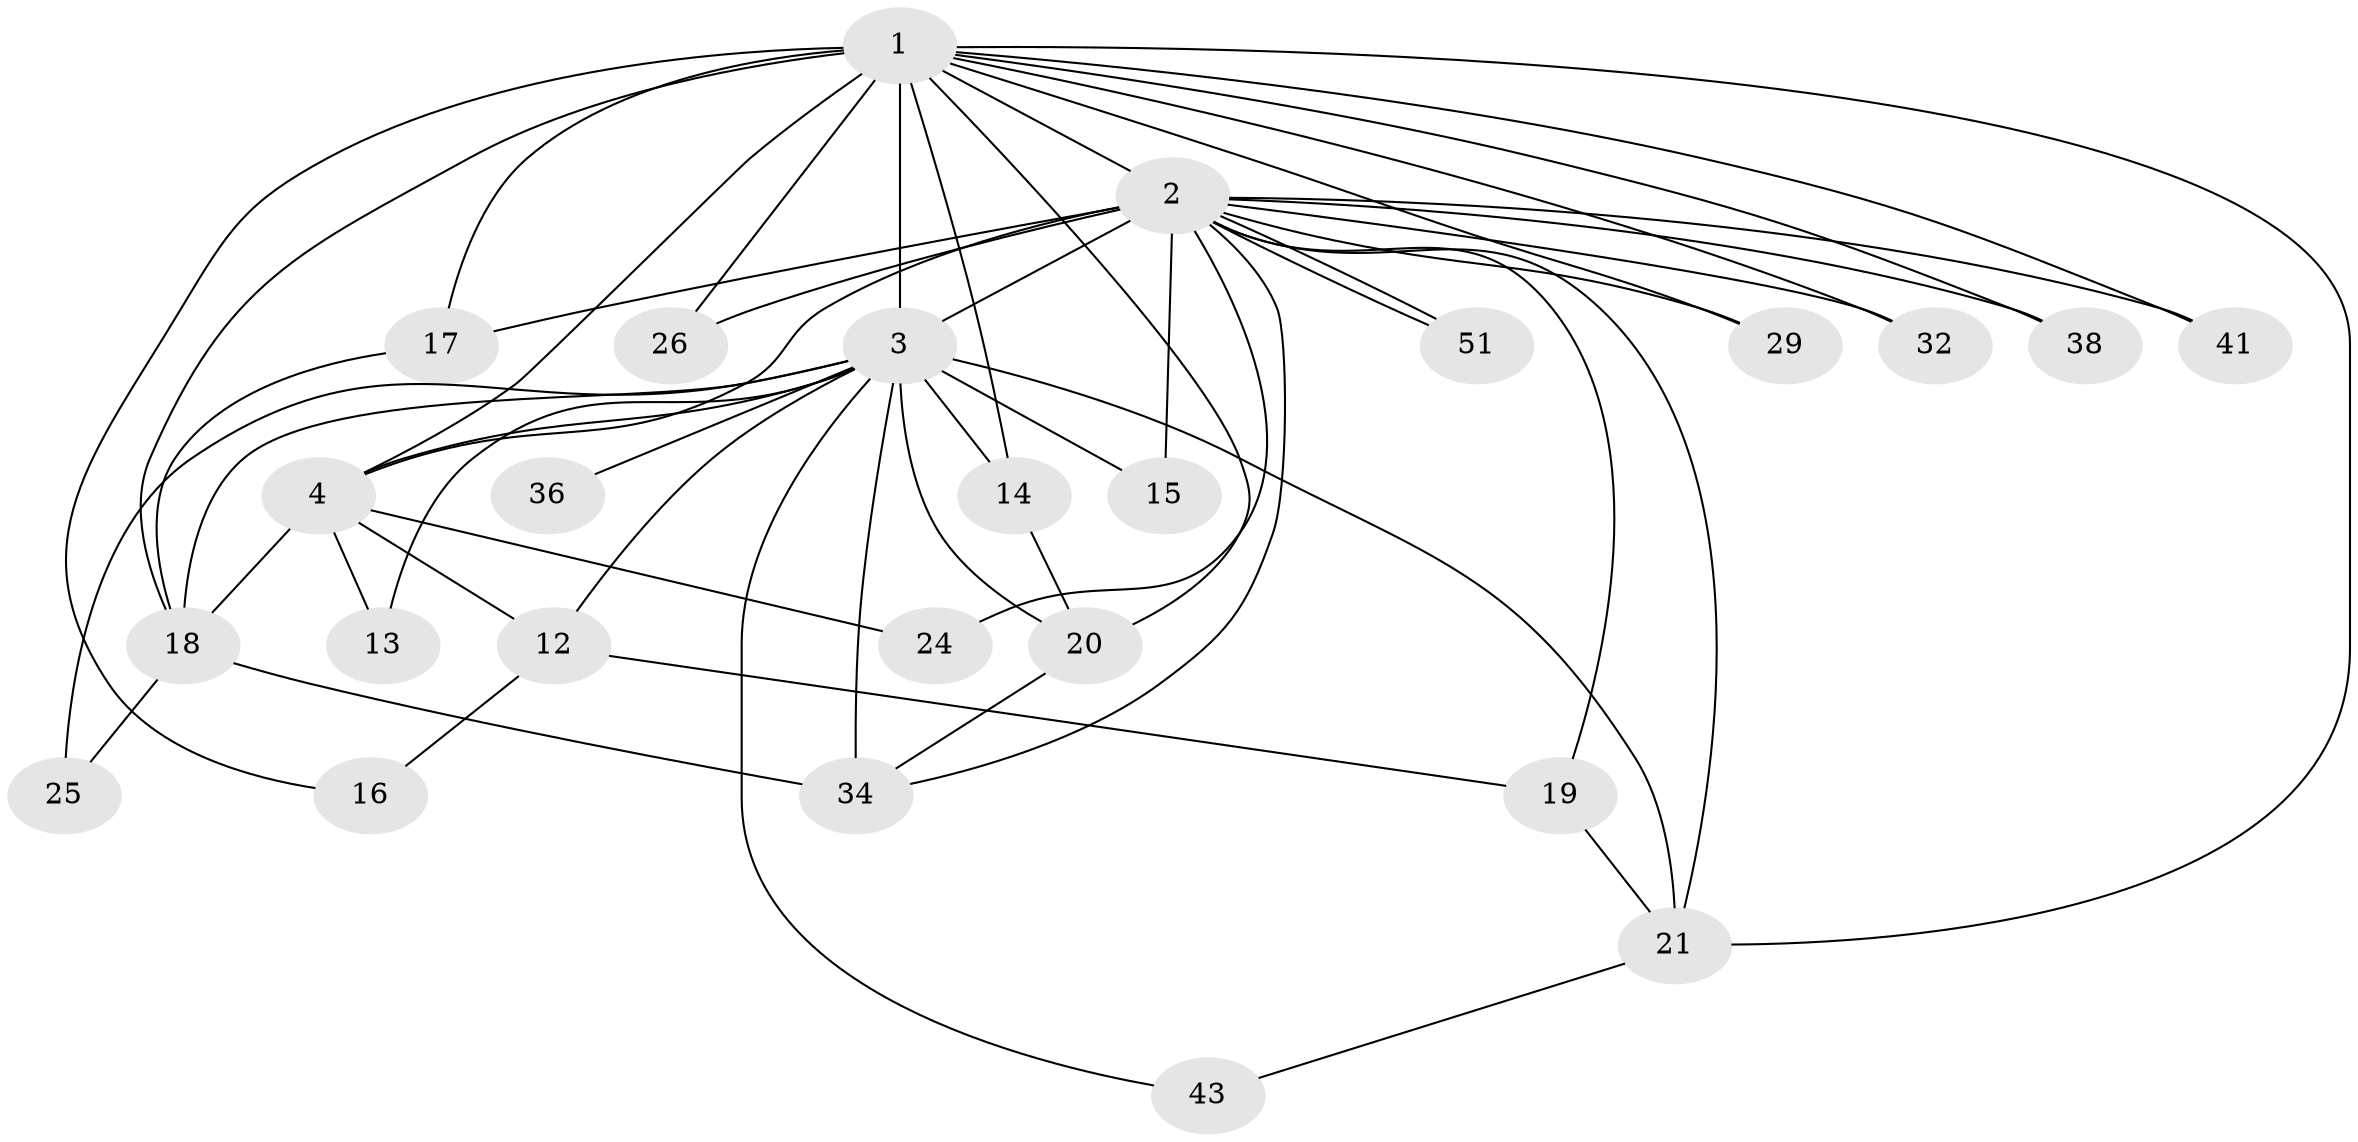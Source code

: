 // original degree distribution, {17: 0.058823529411764705, 21: 0.0196078431372549, 12: 0.0392156862745098, 13: 0.058823529411764705, 10: 0.0196078431372549, 5: 0.0196078431372549, 4: 0.09803921568627451, 2: 0.5294117647058824, 3: 0.11764705882352941, 6: 0.0392156862745098}
// Generated by graph-tools (version 1.1) at 2025/17/03/04/25 18:17:20]
// undirected, 25 vertices, 54 edges
graph export_dot {
graph [start="1"]
  node [color=gray90,style=filled];
  1 [super="+7+5"];
  2 [super="+9+6+28"];
  3 [super="+8"];
  4;
  12;
  13;
  14;
  15;
  16;
  17 [super="+35"];
  18 [super="+23"];
  19 [super="+49"];
  20 [super="+47"];
  21 [super="+39"];
  24;
  25;
  26;
  29;
  32;
  34 [super="+46+37"];
  36;
  38;
  41;
  43;
  51;
  1 -- 2 [weight=11];
  1 -- 3 [weight=12];
  1 -- 4 [weight=3];
  1 -- 14;
  1 -- 21;
  1 -- 26;
  1 -- 32;
  1 -- 41;
  1 -- 38;
  1 -- 20;
  1 -- 18;
  1 -- 16;
  1 -- 17;
  1 -- 29;
  2 -- 3 [weight=10];
  2 -- 4 [weight=3];
  2 -- 15;
  2 -- 17;
  2 -- 19 [weight=2];
  2 -- 24;
  2 -- 26;
  2 -- 29;
  2 -- 32;
  2 -- 41;
  2 -- 51;
  2 -- 51;
  2 -- 34;
  2 -- 21;
  2 -- 38;
  3 -- 4 [weight=3];
  3 -- 13;
  3 -- 20;
  3 -- 36 [weight=2];
  3 -- 12;
  3 -- 14;
  3 -- 15;
  3 -- 18;
  3 -- 21;
  3 -- 25;
  3 -- 34 [weight=4];
  3 -- 43;
  4 -- 12;
  4 -- 13;
  4 -- 18;
  4 -- 24;
  12 -- 16;
  12 -- 19;
  14 -- 20;
  17 -- 18;
  18 -- 25;
  18 -- 34;
  19 -- 21;
  20 -- 34;
  21 -- 43;
}
